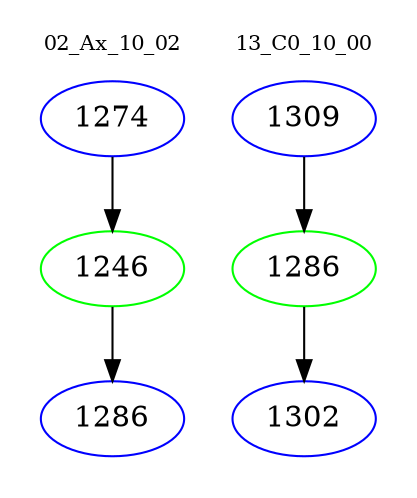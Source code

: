digraph{
subgraph cluster_0 {
color = white
label = "02_Ax_10_02";
fontsize=10;
T0_1274 [label="1274", color="blue"]
T0_1274 -> T0_1246 [color="black"]
T0_1246 [label="1246", color="green"]
T0_1246 -> T0_1286 [color="black"]
T0_1286 [label="1286", color="blue"]
}
subgraph cluster_1 {
color = white
label = "13_C0_10_00";
fontsize=10;
T1_1309 [label="1309", color="blue"]
T1_1309 -> T1_1286 [color="black"]
T1_1286 [label="1286", color="green"]
T1_1286 -> T1_1302 [color="black"]
T1_1302 [label="1302", color="blue"]
}
}
